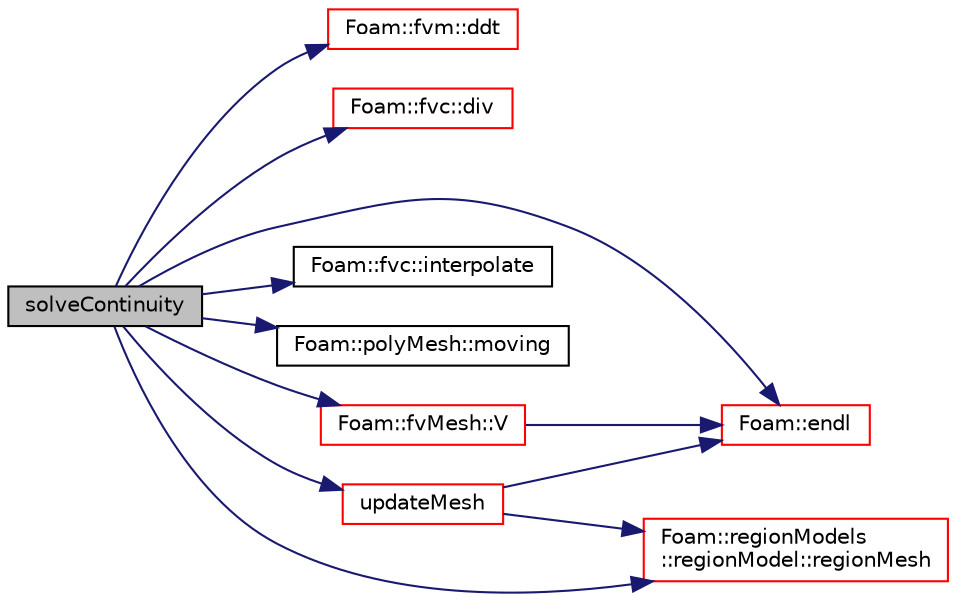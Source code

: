digraph "solveContinuity"
{
  bgcolor="transparent";
  edge [fontname="Helvetica",fontsize="10",labelfontname="Helvetica",labelfontsize="10"];
  node [fontname="Helvetica",fontsize="10",shape=record];
  rankdir="LR";
  Node536 [label="solveContinuity",height=0.2,width=0.4,color="black", fillcolor="grey75", style="filled", fontcolor="black"];
  Node536 -> Node537 [color="midnightblue",fontsize="10",style="solid",fontname="Helvetica"];
  Node537 [label="Foam::fvm::ddt",height=0.2,width=0.4,color="red",URL="$a21862.html#a2d88eca98ab69b84af7ddb96e35f5a44"];
  Node536 -> Node590 [color="midnightblue",fontsize="10",style="solid",fontname="Helvetica"];
  Node590 [label="Foam::fvc::div",height=0.2,width=0.4,color="red",URL="$a21861.html#a585533948ad80abfe589d920c641f251"];
  Node536 -> Node541 [color="midnightblue",fontsize="10",style="solid",fontname="Helvetica"];
  Node541 [label="Foam::endl",height=0.2,width=0.4,color="red",URL="$a21851.html#a2db8fe02a0d3909e9351bb4275b23ce4",tooltip="Add newline and flush stream. "];
  Node536 -> Node835 [color="midnightblue",fontsize="10",style="solid",fontname="Helvetica"];
  Node835 [label="Foam::fvc::interpolate",height=0.2,width=0.4,color="black",URL="$a21861.html#a768cc91e806b7278729a11134de57ecf",tooltip="Interpolate field onto faces using scheme given by Istream. "];
  Node536 -> Node733 [color="midnightblue",fontsize="10",style="solid",fontname="Helvetica"];
  Node733 [label="Foam::polyMesh::moving",height=0.2,width=0.4,color="black",URL="$a28565.html#afa64275c1aa240283901d7afcb2f153d",tooltip="Is mesh moving. "];
  Node536 -> Node836 [color="midnightblue",fontsize="10",style="solid",fontname="Helvetica"];
  Node836 [label="Foam::regionModels\l::regionModel::regionMesh",height=0.2,width=0.4,color="red",URL="$a30073.html#a89a37969c20983ee143c612486ce5313",tooltip="Return the region mesh database. "];
  Node536 -> Node843 [color="midnightblue",fontsize="10",style="solid",fontname="Helvetica"];
  Node843 [label="updateMesh",height=0.2,width=0.4,color="red",URL="$a30053.html#a952670312514ffa01609add0cd7292dd",tooltip="Update/move mesh based on change in mass. "];
  Node843 -> Node541 [color="midnightblue",fontsize="10",style="solid",fontname="Helvetica"];
  Node843 -> Node836 [color="midnightblue",fontsize="10",style="solid",fontname="Helvetica"];
  Node536 -> Node699 [color="midnightblue",fontsize="10",style="solid",fontname="Helvetica"];
  Node699 [label="Foam::fvMesh::V",height=0.2,width=0.4,color="red",URL="$a23593.html#a13990535f2b5c121ee3f2dcd8c5c8b58",tooltip="Return cell volumes. "];
  Node699 -> Node541 [color="midnightblue",fontsize="10",style="solid",fontname="Helvetica"];
}
